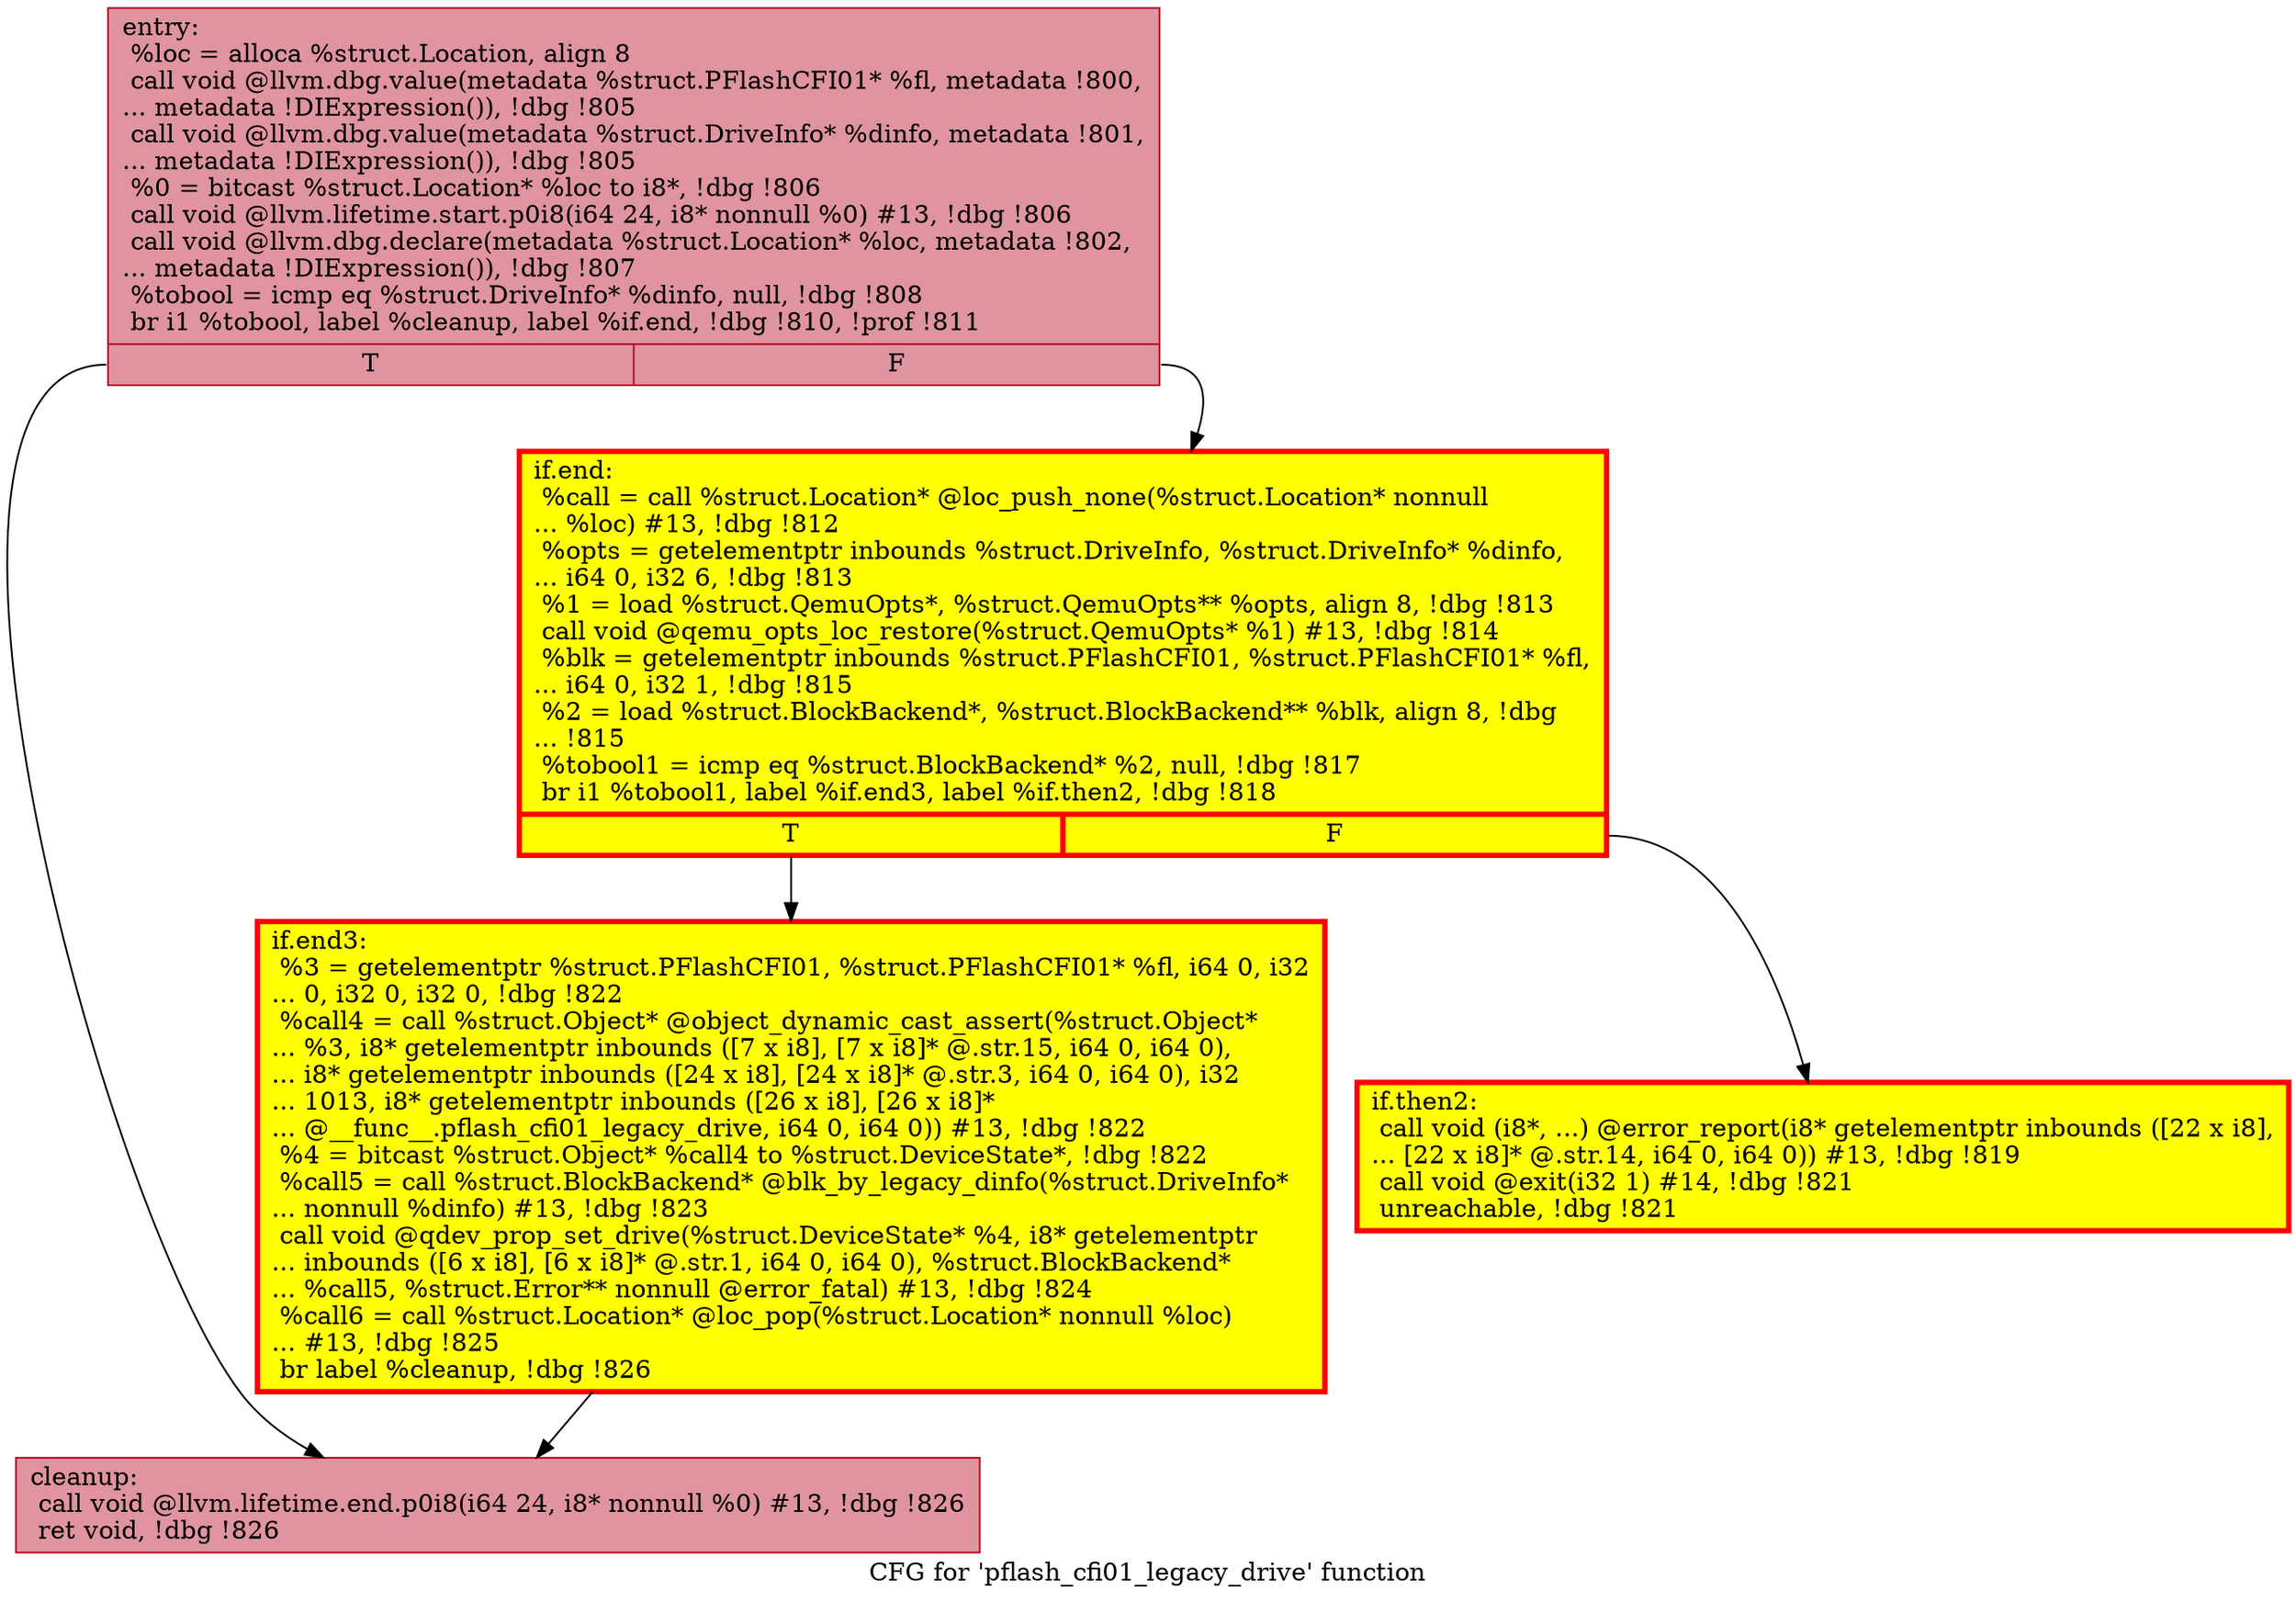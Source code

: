 digraph "CFG for 'pflash_cfi01_legacy_drive' function" {
	label="CFG for 'pflash_cfi01_legacy_drive' function";

	Node0x560ae8c6a380 [shape=record,color="#b70d28ff", style=filled, fillcolor="#b70d2870",label="{entry:\l  %loc = alloca %struct.Location, align 8\l  call void @llvm.dbg.value(metadata %struct.PFlashCFI01* %fl, metadata !800,\l... metadata !DIExpression()), !dbg !805\l  call void @llvm.dbg.value(metadata %struct.DriveInfo* %dinfo, metadata !801,\l... metadata !DIExpression()), !dbg !805\l  %0 = bitcast %struct.Location* %loc to i8*, !dbg !806\l  call void @llvm.lifetime.start.p0i8(i64 24, i8* nonnull %0) #13, !dbg !806\l  call void @llvm.dbg.declare(metadata %struct.Location* %loc, metadata !802,\l... metadata !DIExpression()), !dbg !807\l  %tobool = icmp eq %struct.DriveInfo* %dinfo, null, !dbg !808\l  br i1 %tobool, label %cleanup, label %if.end, !dbg !810, !prof !811\l|{<s0>T|<s1>F}}"];
	Node0x560ae8c6a380:s0 -> Node0x560ae8c71980;
	Node0x560ae8c6a380:s1 -> Node0x560ae8c714b0;
	Node0x560ae8c714b0 [shape=record,penwidth=3.0, style="filled", color="red", fillcolor="yellow",label="{if.end:                                           \l  %call = call %struct.Location* @loc_push_none(%struct.Location* nonnull\l... %loc) #13, !dbg !812\l  %opts = getelementptr inbounds %struct.DriveInfo, %struct.DriveInfo* %dinfo,\l... i64 0, i32 6, !dbg !813\l  %1 = load %struct.QemuOpts*, %struct.QemuOpts** %opts, align 8, !dbg !813\l  call void @qemu_opts_loc_restore(%struct.QemuOpts* %1) #13, !dbg !814\l  %blk = getelementptr inbounds %struct.PFlashCFI01, %struct.PFlashCFI01* %fl,\l... i64 0, i32 1, !dbg !815\l  %2 = load %struct.BlockBackend*, %struct.BlockBackend** %blk, align 8, !dbg\l... !815\l  %tobool1 = icmp eq %struct.BlockBackend* %2, null, !dbg !817\l  br i1 %tobool1, label %if.end3, label %if.then2, !dbg !818\l|{<s0>T|<s1>F}}"];
	Node0x560ae8c714b0:s0 -> Node0x560ae8c72340;
	Node0x560ae8c714b0:s1 -> Node0x560ae8c71d40;
	Node0x560ae8c71d40 [shape=record,penwidth=3.0, style="filled", color="red", fillcolor="yellow",label="{if.then2:                                         \l  call void (i8*, ...) @error_report(i8* getelementptr inbounds ([22 x i8],\l... [22 x i8]* @.str.14, i64 0, i64 0)) #13, !dbg !819\l  call void @exit(i32 1) #14, !dbg !821\l  unreachable, !dbg !821\l}"];
	Node0x560ae8c72340 [shape=record,penwidth=3.0, style="filled", color="red", fillcolor="yellow",label="{if.end3:                                          \l  %3 = getelementptr %struct.PFlashCFI01, %struct.PFlashCFI01* %fl, i64 0, i32\l... 0, i32 0, i32 0, !dbg !822\l  %call4 = call %struct.Object* @object_dynamic_cast_assert(%struct.Object*\l... %3, i8* getelementptr inbounds ([7 x i8], [7 x i8]* @.str.15, i64 0, i64 0),\l... i8* getelementptr inbounds ([24 x i8], [24 x i8]* @.str.3, i64 0, i64 0), i32\l... 1013, i8* getelementptr inbounds ([26 x i8], [26 x i8]*\l... @__func__.pflash_cfi01_legacy_drive, i64 0, i64 0)) #13, !dbg !822\l  %4 = bitcast %struct.Object* %call4 to %struct.DeviceState*, !dbg !822\l  %call5 = call %struct.BlockBackend* @blk_by_legacy_dinfo(%struct.DriveInfo*\l... nonnull %dinfo) #13, !dbg !823\l  call void @qdev_prop_set_drive(%struct.DeviceState* %4, i8* getelementptr\l... inbounds ([6 x i8], [6 x i8]* @.str.1, i64 0, i64 0), %struct.BlockBackend*\l... %call5, %struct.Error** nonnull @error_fatal) #13, !dbg !824\l  %call6 = call %struct.Location* @loc_pop(%struct.Location* nonnull %loc)\l... #13, !dbg !825\l  br label %cleanup, !dbg !826\l}"];
	Node0x560ae8c72340 -> Node0x560ae8c71980;
	Node0x560ae8c71980 [shape=record,color="#b70d28ff", style=filled, fillcolor="#b70d2870",label="{cleanup:                                          \l  call void @llvm.lifetime.end.p0i8(i64 24, i8* nonnull %0) #13, !dbg !826\l  ret void, !dbg !826\l}"];
}
